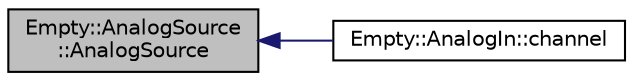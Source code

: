 digraph "Empty::AnalogSource::AnalogSource"
{
 // INTERACTIVE_SVG=YES
  edge [fontname="Helvetica",fontsize="10",labelfontname="Helvetica",labelfontsize="10"];
  node [fontname="Helvetica",fontsize="10",shape=record];
  rankdir="LR";
  Node1 [label="Empty::AnalogSource\l::AnalogSource",height=0.2,width=0.4,color="black", fillcolor="grey75", style="filled", fontcolor="black"];
  Node1 -> Node2 [dir="back",color="midnightblue",fontsize="10",style="solid",fontname="Helvetica"];
  Node2 [label="Empty::AnalogIn::channel",height=0.2,width=0.4,color="black", fillcolor="white", style="filled",URL="$classEmpty_1_1AnalogIn.html#a878bbda9b366b8ae037d651a51ed4407"];
}
